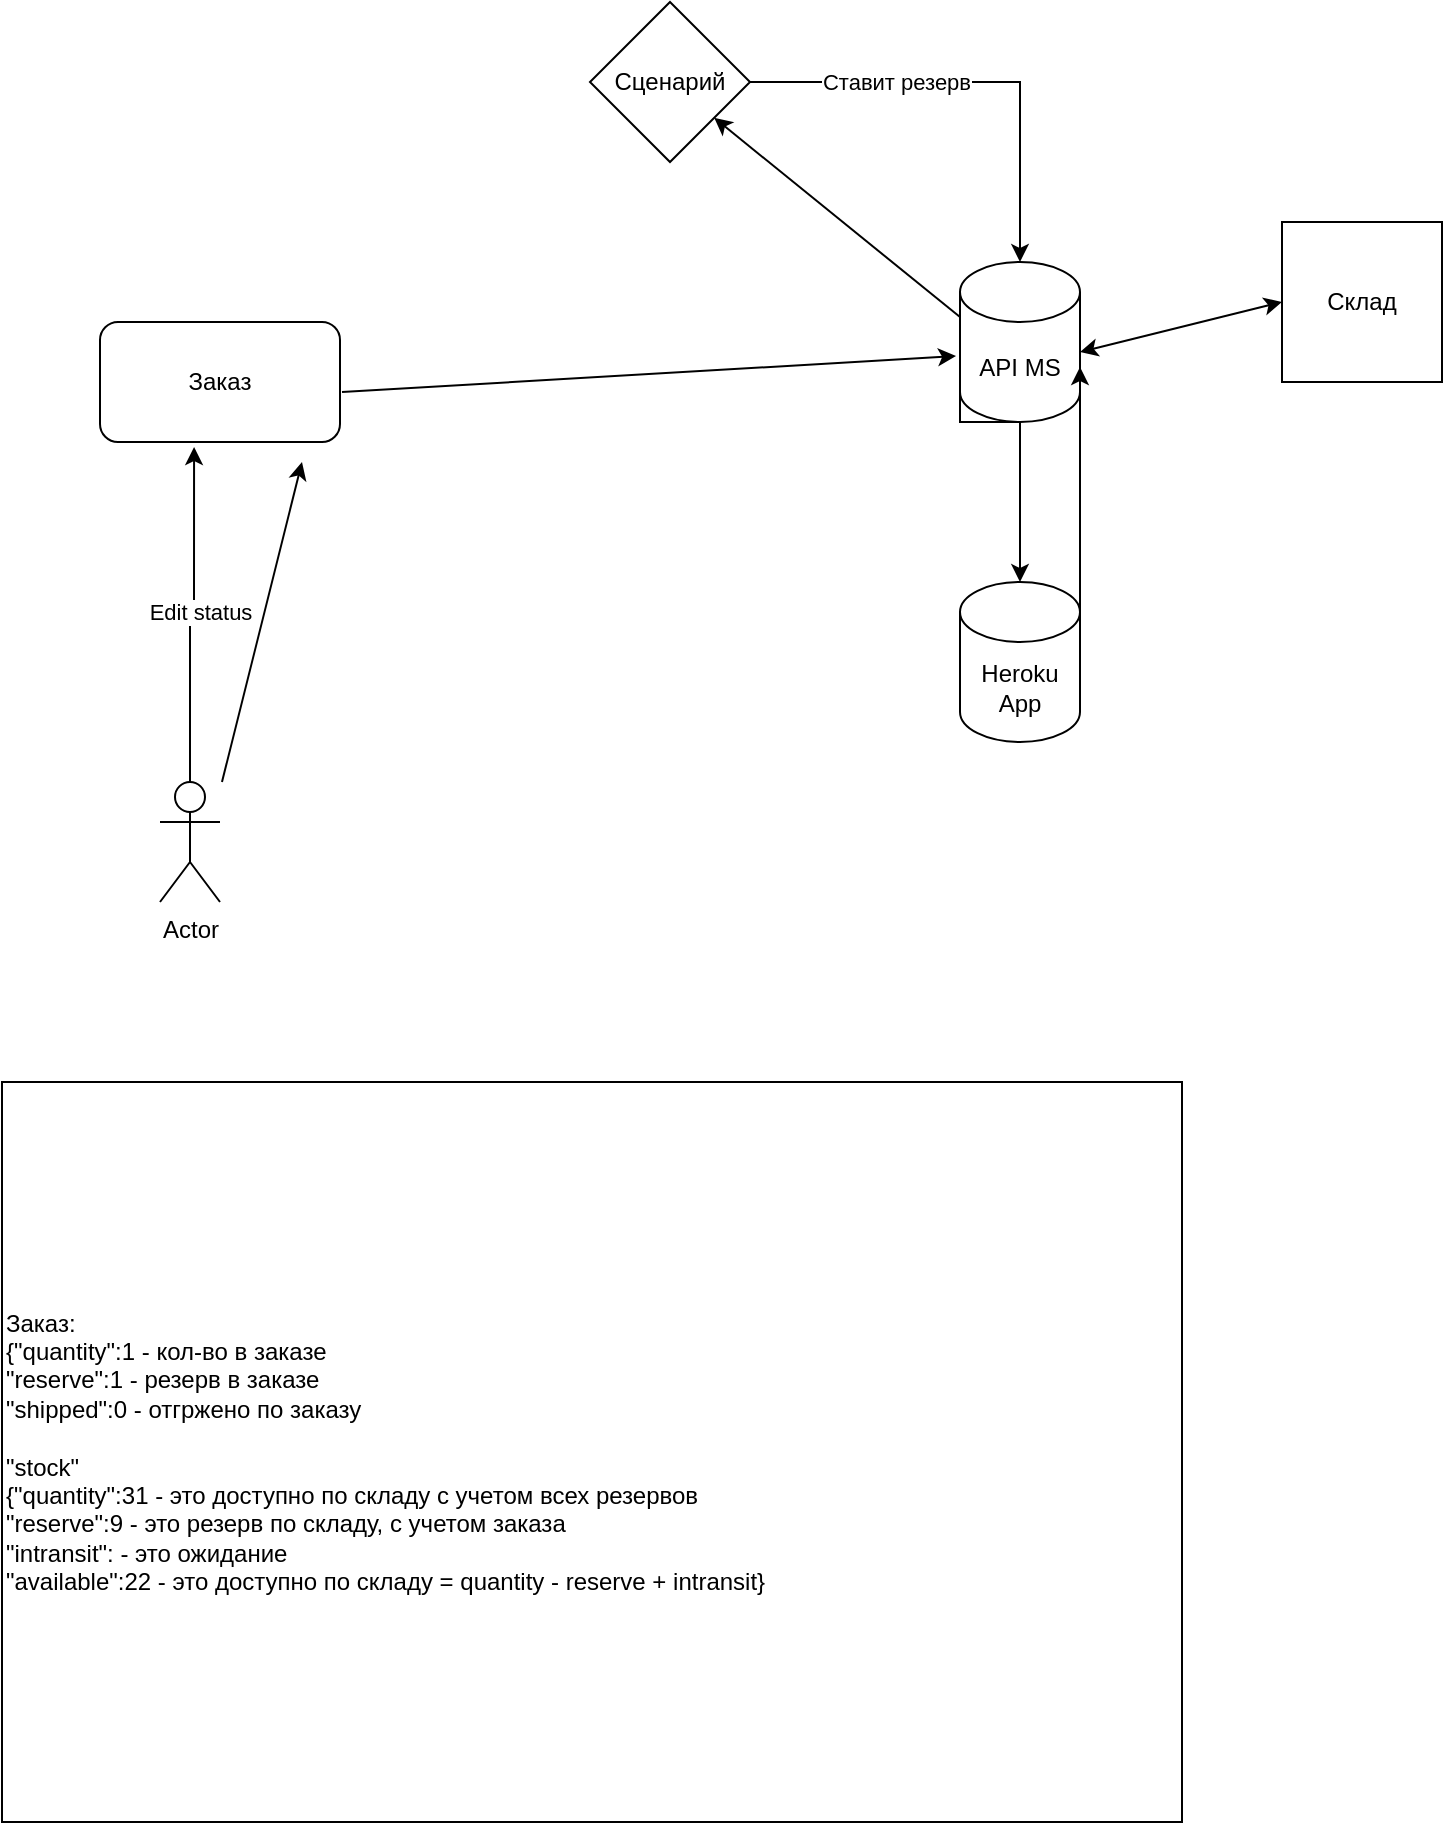 <mxfile version="16.5.6" type="github">
  <diagram id="z4uY9aZwRw0AcyZN5kUN" name="Page-1">
    <mxGraphModel dx="786" dy="1076" grid="1" gridSize="10" guides="1" tooltips="1" connect="1" arrows="1" fold="1" page="1" pageScale="1" pageWidth="827" pageHeight="1169" math="0" shadow="0">
      <root>
        <mxCell id="0" />
        <mxCell id="1" parent="0" />
        <mxCell id="m7fqHGt-rllZj3nD29Fh-1" value="Заказ" style="rounded=1;whiteSpace=wrap;html=1;" vertex="1" parent="1">
          <mxGeometry x="169" y="270" width="120" height="60" as="geometry" />
        </mxCell>
        <mxCell id="m7fqHGt-rllZj3nD29Fh-14" style="edgeStyle=orthogonalEdgeStyle;rounded=0;orthogonalLoop=1;jettySize=auto;html=1;exitX=0;exitY=1;exitDx=0;exitDy=-15;exitPerimeter=0;" edge="1" parent="1" source="m7fqHGt-rllZj3nD29Fh-2" target="m7fqHGt-rllZj3nD29Fh-3">
          <mxGeometry relative="1" as="geometry">
            <Array as="points">
              <mxPoint x="599" y="320" />
              <mxPoint x="629" y="320" />
            </Array>
          </mxGeometry>
        </mxCell>
        <mxCell id="m7fqHGt-rllZj3nD29Fh-2" value="API MS" style="shape=cylinder3;whiteSpace=wrap;html=1;boundedLbl=1;backgroundOutline=1;size=15;" vertex="1" parent="1">
          <mxGeometry x="599" y="240" width="60" height="80" as="geometry" />
        </mxCell>
        <mxCell id="m7fqHGt-rllZj3nD29Fh-3" value="Heroku App" style="shape=cylinder3;whiteSpace=wrap;html=1;boundedLbl=1;backgroundOutline=1;size=15;" vertex="1" parent="1">
          <mxGeometry x="599" y="400" width="60" height="80" as="geometry" />
        </mxCell>
        <mxCell id="m7fqHGt-rllZj3nD29Fh-7" value="" style="edgeStyle=orthogonalEdgeStyle;rounded=0;orthogonalLoop=1;jettySize=auto;html=1;entryX=0.392;entryY=1.042;entryDx=0;entryDy=0;entryPerimeter=0;" edge="1" parent="1" source="m7fqHGt-rllZj3nD29Fh-4" target="m7fqHGt-rllZj3nD29Fh-1">
          <mxGeometry relative="1" as="geometry">
            <mxPoint x="214" y="420" as="targetPoint" />
          </mxGeometry>
        </mxCell>
        <mxCell id="m7fqHGt-rllZj3nD29Fh-8" value="Edit status&lt;br&gt;" style="edgeLabel;html=1;align=center;verticalAlign=middle;resizable=0;points=[];" vertex="1" connectable="0" parent="m7fqHGt-rllZj3nD29Fh-7">
          <mxGeometry x="0.027" y="-3" relative="1" as="geometry">
            <mxPoint as="offset" />
          </mxGeometry>
        </mxCell>
        <mxCell id="m7fqHGt-rllZj3nD29Fh-4" value="Actor" style="shape=umlActor;verticalLabelPosition=bottom;verticalAlign=top;html=1;outlineConnect=0;" vertex="1" parent="1">
          <mxGeometry x="199" y="500" width="30" height="60" as="geometry" />
        </mxCell>
        <mxCell id="m7fqHGt-rllZj3nD29Fh-12" value="Ставит резерв" style="edgeStyle=orthogonalEdgeStyle;rounded=0;orthogonalLoop=1;jettySize=auto;html=1;exitX=0;exitY=0.5;exitDx=0;exitDy=0;" edge="1" parent="1" source="m7fqHGt-rllZj3nD29Fh-5" target="m7fqHGt-rllZj3nD29Fh-2">
          <mxGeometry relative="1" as="geometry">
            <Array as="points">
              <mxPoint x="629" y="150" />
            </Array>
          </mxGeometry>
        </mxCell>
        <mxCell id="m7fqHGt-rllZj3nD29Fh-5" value="Сценарий" style="rhombus;whiteSpace=wrap;html=1;" vertex="1" parent="1">
          <mxGeometry x="414" y="110" width="80" height="80" as="geometry" />
        </mxCell>
        <mxCell id="m7fqHGt-rllZj3nD29Fh-9" value="" style="endArrow=classic;html=1;rounded=0;entryX=-0.033;entryY=0.588;entryDx=0;entryDy=0;entryPerimeter=0;" edge="1" parent="1" target="m7fqHGt-rllZj3nD29Fh-2">
          <mxGeometry width="50" height="50" relative="1" as="geometry">
            <mxPoint x="290" y="305" as="sourcePoint" />
            <mxPoint x="330" y="255" as="targetPoint" />
          </mxGeometry>
        </mxCell>
        <mxCell id="m7fqHGt-rllZj3nD29Fh-10" value="" style="endArrow=classic;html=1;rounded=0;exitX=0;exitY=0;exitDx=0;exitDy=27.5;exitPerimeter=0;" edge="1" parent="1" source="m7fqHGt-rllZj3nD29Fh-2" target="m7fqHGt-rllZj3nD29Fh-5">
          <mxGeometry width="50" height="50" relative="1" as="geometry">
            <mxPoint x="440" y="610" as="sourcePoint" />
            <mxPoint x="490" y="560" as="targetPoint" />
          </mxGeometry>
        </mxCell>
        <mxCell id="m7fqHGt-rllZj3nD29Fh-15" value="" style="endArrow=classic;html=1;rounded=0;entryX=1;entryY=0;entryDx=0;entryDy=52.5;entryPerimeter=0;exitX=1;exitY=0;exitDx=0;exitDy=15;exitPerimeter=0;" edge="1" parent="1" source="m7fqHGt-rllZj3nD29Fh-3" target="m7fqHGt-rllZj3nD29Fh-2">
          <mxGeometry width="50" height="50" relative="1" as="geometry">
            <mxPoint x="650" y="480" as="sourcePoint" />
            <mxPoint x="700" y="430" as="targetPoint" />
          </mxGeometry>
        </mxCell>
        <mxCell id="m7fqHGt-rllZj3nD29Fh-16" value="" style="endArrow=classic;html=1;rounded=0;" edge="1" parent="1">
          <mxGeometry width="50" height="50" relative="1" as="geometry">
            <mxPoint x="230" y="500" as="sourcePoint" />
            <mxPoint x="270" y="340" as="targetPoint" />
          </mxGeometry>
        </mxCell>
        <mxCell id="m7fqHGt-rllZj3nD29Fh-17" value="Склад" style="whiteSpace=wrap;html=1;aspect=fixed;" vertex="1" parent="1">
          <mxGeometry x="760" y="220" width="80" height="80" as="geometry" />
        </mxCell>
        <mxCell id="m7fqHGt-rllZj3nD29Fh-19" value="" style="endArrow=classic;startArrow=classic;html=1;rounded=0;entryX=0;entryY=0.5;entryDx=0;entryDy=0;" edge="1" parent="1" target="m7fqHGt-rllZj3nD29Fh-17">
          <mxGeometry width="50" height="50" relative="1" as="geometry">
            <mxPoint x="659" y="285" as="sourcePoint" />
            <mxPoint x="709" y="235" as="targetPoint" />
          </mxGeometry>
        </mxCell>
        <mxCell id="m7fqHGt-rllZj3nD29Fh-20" value="Заказ:&lt;br&gt;{&quot;quantity&quot;:1 - кол-во в заказе&lt;br&gt;&quot;reserve&quot;:1 - резерв в заказе&lt;br&gt;&quot;shipped&quot;:0 - отгржено по заказу&lt;br&gt;&lt;br&gt;&quot;stock&quot;&lt;br&gt;{&quot;quantity&quot;:31 - это доступно по складу с учетом всех резервов&lt;br&gt;&quot;reserve&quot;:9 - это резерв по складу, с учетом заказа&lt;br&gt;&quot;intransit&quot;: - это ожидание&lt;br&gt;&quot;available&quot;:22 - это доступно по складу = quantity - reserve + intransit}" style="whiteSpace=wrap;html=1;align=left;" vertex="1" parent="1">
          <mxGeometry x="120" y="650" width="590" height="370" as="geometry" />
        </mxCell>
      </root>
    </mxGraphModel>
  </diagram>
</mxfile>

